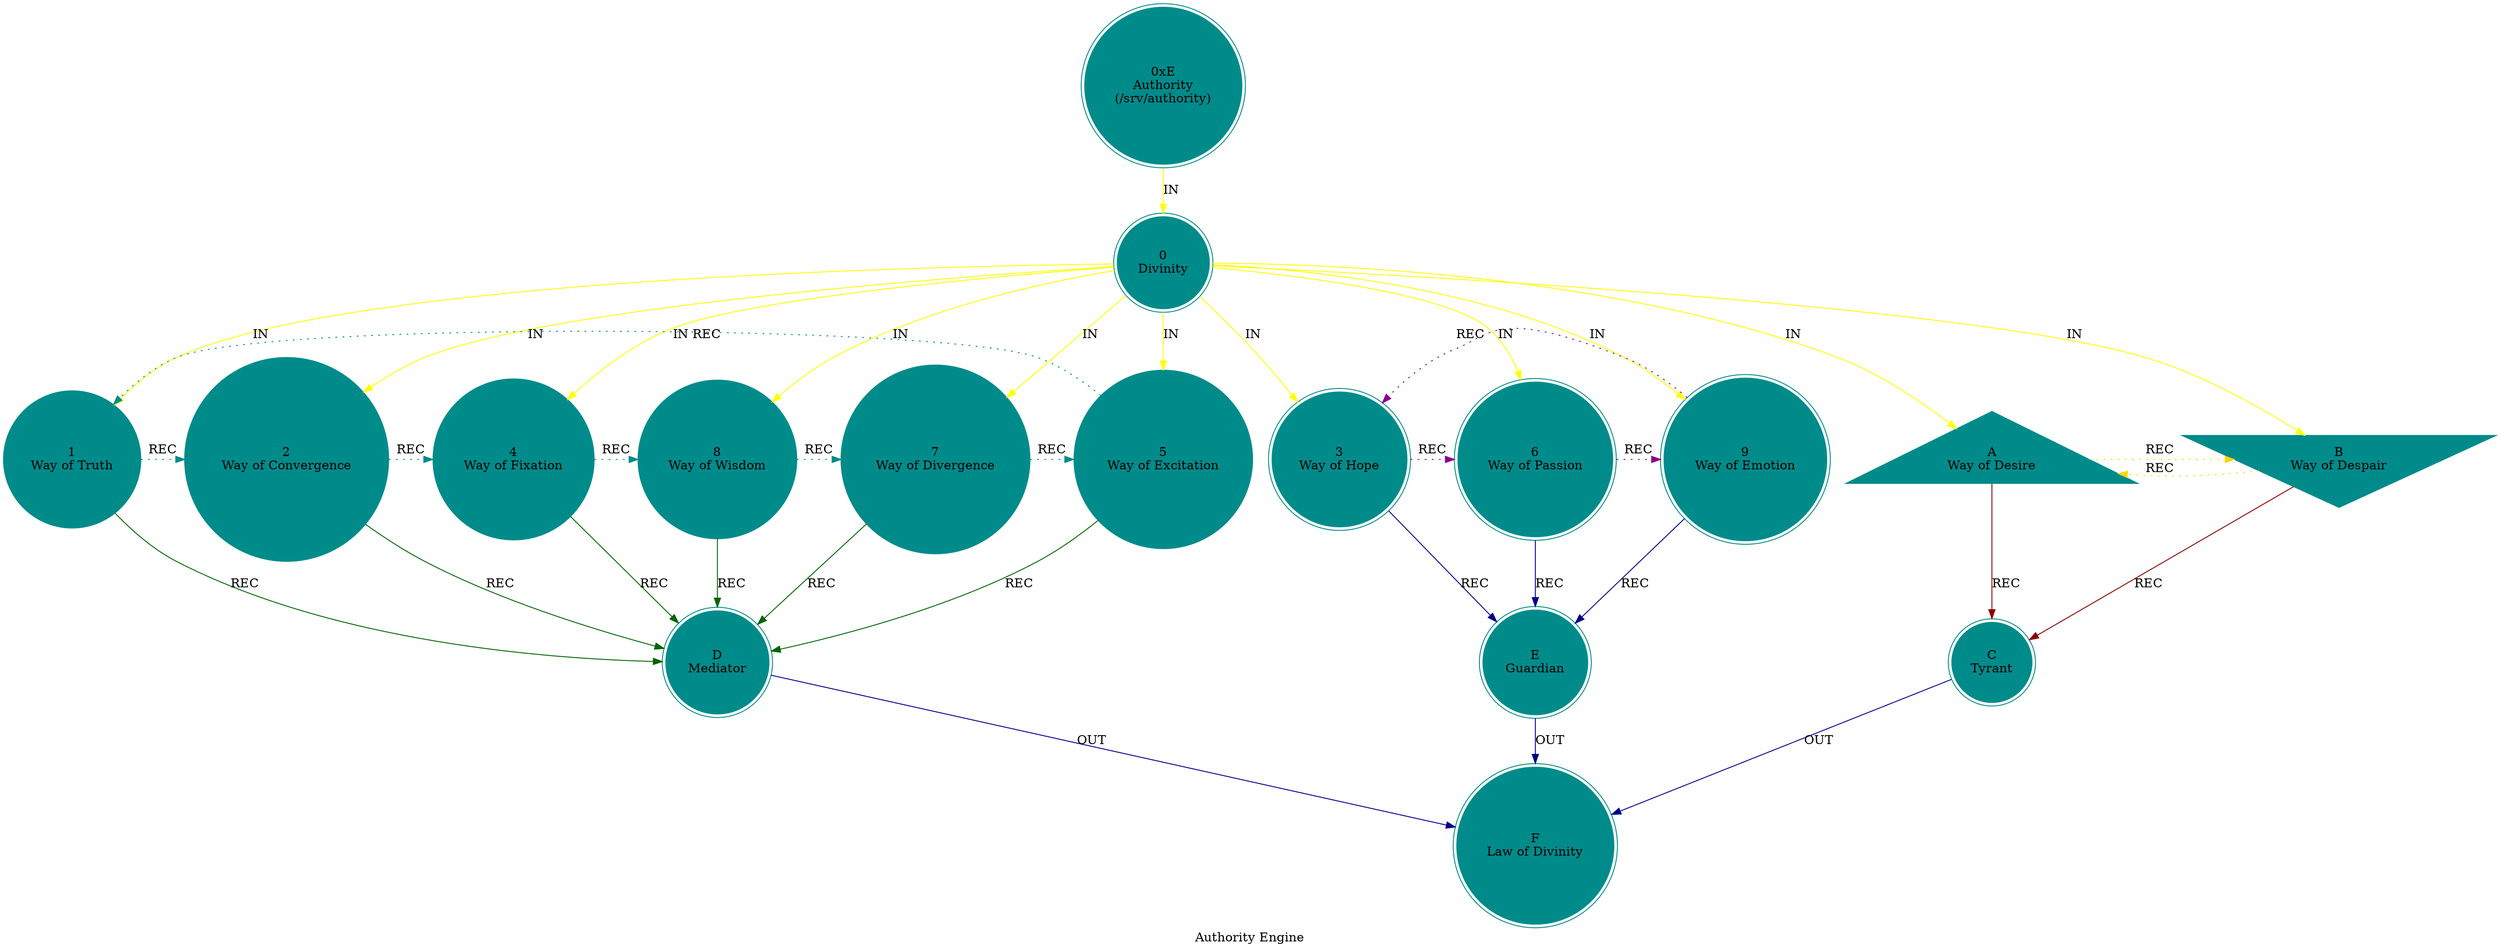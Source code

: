 digraph G {
    label = "Authority Engine";
    style = filled;
    color = red;
    comment = "";
    node [shape = circle; style = filled; color = darkcyan;];
    
    spark_e_mythos_t [label = "0xE\nAuthority\n(/srv/authority)";shape = doublecircle;];
    
    // The Sacred 3-6-9 (Boundary of Perception).
    // "If you knew the magnificence of 3, 6, and 9, you would have a key to the universe." — Tesla.
    // The 1-2-4-8-7-5 Vortex (Boundary of Comprehension).
    spark_0_authority_t [label = "0\nDivinity";shape = doublecircle;comment = "";];
    spark_1_authority_t [label = "1\nWay of Truth";shape = circle;comment = "";];
    spark_2_authority_t [label = "2\nWay of Convergence";shape = circle;comment = "";];
    spark_4_authority_t [label = "4\nWay of Fixation";shape = circle;comment = "";];
    spark_8_authority_t [label = "8\nWay of Wisdom";shape = circle;comment = "";];
    spark_7_authority_t [label = "7\nWay of Divergence";shape = circle;comment = "";];
    spark_5_authority_t [label = "5\nWay of Excitation";shape = circle;comment = "";];
    spark_3_authority_t [label = "3\nWay of Hope";shape = doublecircle;comment = "";];
    spark_6_authority_t [label = "6\nWay of Passion";shape = doublecircle;comment = "";];
    spark_9_authority_t [label = "9\nWay of Emotion";shape = doublecircle;comment = "";];
    spark_a_authority_t [label = "A\nWay of Desire";shape = triangle;comment = "";];
    spark_b_authority_t [label = "B\nWay of Despair";shape = invtriangle;comment = "";];
    spark_c_authority_t [label = "C\nTyrant";shape = doublecircle;comment = "";];
    spark_d_authority_t [label = "D\nMediator";shape = doublecircle;comment = "";];
    spark_e_authority_t [label = "E\nGuardian";shape = doublecircle;comment = "";];
    spark_f_authority_t [label = "F\nLaw of Divinity";shape = doublecircle;comment = "";];
    
    // IN = Input
    // OUT = Output
    // REC = Recursion
    spark_e_mythos_t -> spark_0_authority_t -> {spark_a_authority_t spark_b_authority_t spark_1_authority_t spark_2_authority_t spark_3_authority_t spark_4_authority_t spark_5_authority_t spark_6_authority_t spark_7_authority_t spark_8_authority_t spark_9_authority_t} [label = "IN"; color = yellow; comment = "";];
    
    {spark_a_authority_t spark_b_authority_t} -> spark_c_authority_t [label = "REC"; color = darkred; comment = "";];
    {spark_1_authority_t spark_2_authority_t spark_4_authority_t spark_8_authority_t spark_7_authority_t spark_5_authority_t} -> spark_d_authority_t [label = "REC"; color = darkgreen; comment = "";];
    {spark_3_authority_t spark_6_authority_t spark_9_authority_t} -> spark_e_authority_t [label = "REC"; color = darkblue; comment = "";];
    
    spark_1_authority_t -> spark_2_authority_t -> spark_4_authority_t -> spark_8_authority_t -> spark_7_authority_t -> spark_5_authority_t -> spark_1_authority_t [label = "REC"; color = darkcyan; comment = ""; style = dotted; constraint = false;];
    spark_3_authority_t -> spark_6_authority_t -> spark_9_authority_t -> spark_3_authority_t [label = "REC"; color = darkmagenta; comment = ""; style = dotted; constraint = false;];
    spark_a_authority_t -> spark_b_authority_t -> spark_a_authority_t [label = "REC"; color = gold; comment = ""; style = dotted; constraint = false;];
    
    {spark_c_authority_t spark_d_authority_t spark_e_authority_t} -> spark_f_authority_t [label = "OUT"; color = darkblue; comment = "";];
}